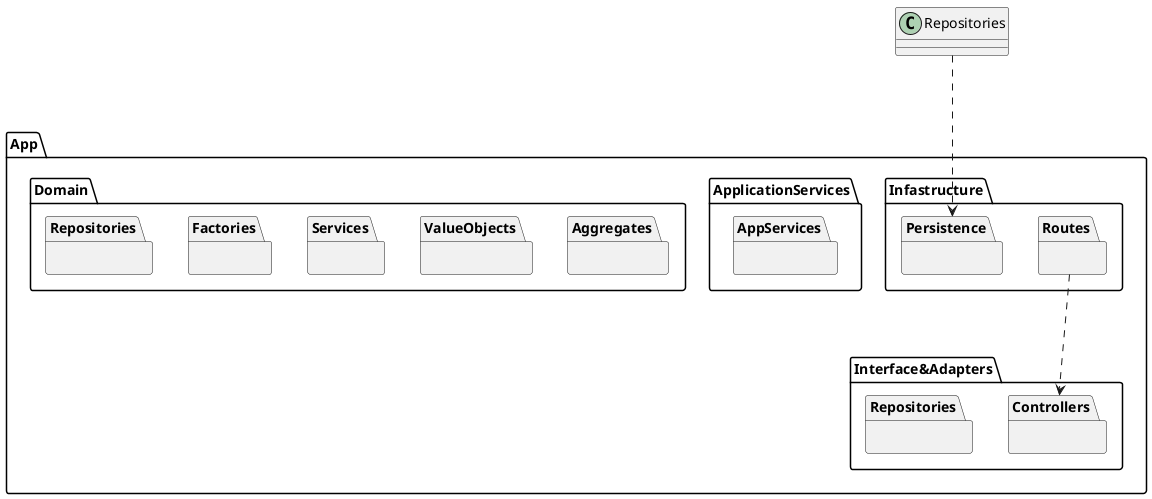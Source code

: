 @startuml

package App{
    package Infastructure{
        package Routes{}
        package Persistence{}
    }

    package Interface&Adapters{
        package Controllers{}
        package Repositories{}

    }

    package ApplicationServices{
        package AppServices{}
    }

    package Domain{
        package Aggregates{}
        package ValueObjects{}
        package Services{}
        package Factories{}
        package Repositories{}
    }
}

Routes .down--> Controllers
Repositories .down--> Persistence



@enduml